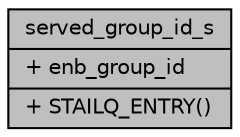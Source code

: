 digraph "served_group_id_s"
{
 // LATEX_PDF_SIZE
  edge [fontname="Helvetica",fontsize="10",labelfontname="Helvetica",labelfontsize="10"];
  node [fontname="Helvetica",fontsize="10",shape=record];
  Node1 [label="{served_group_id_s\n|+ enb_group_id\l|+ STAILQ_ENTRY()\l}",height=0.2,width=0.4,color="black", fillcolor="grey75", style="filled", fontcolor="black",tooltip=" "];
}
